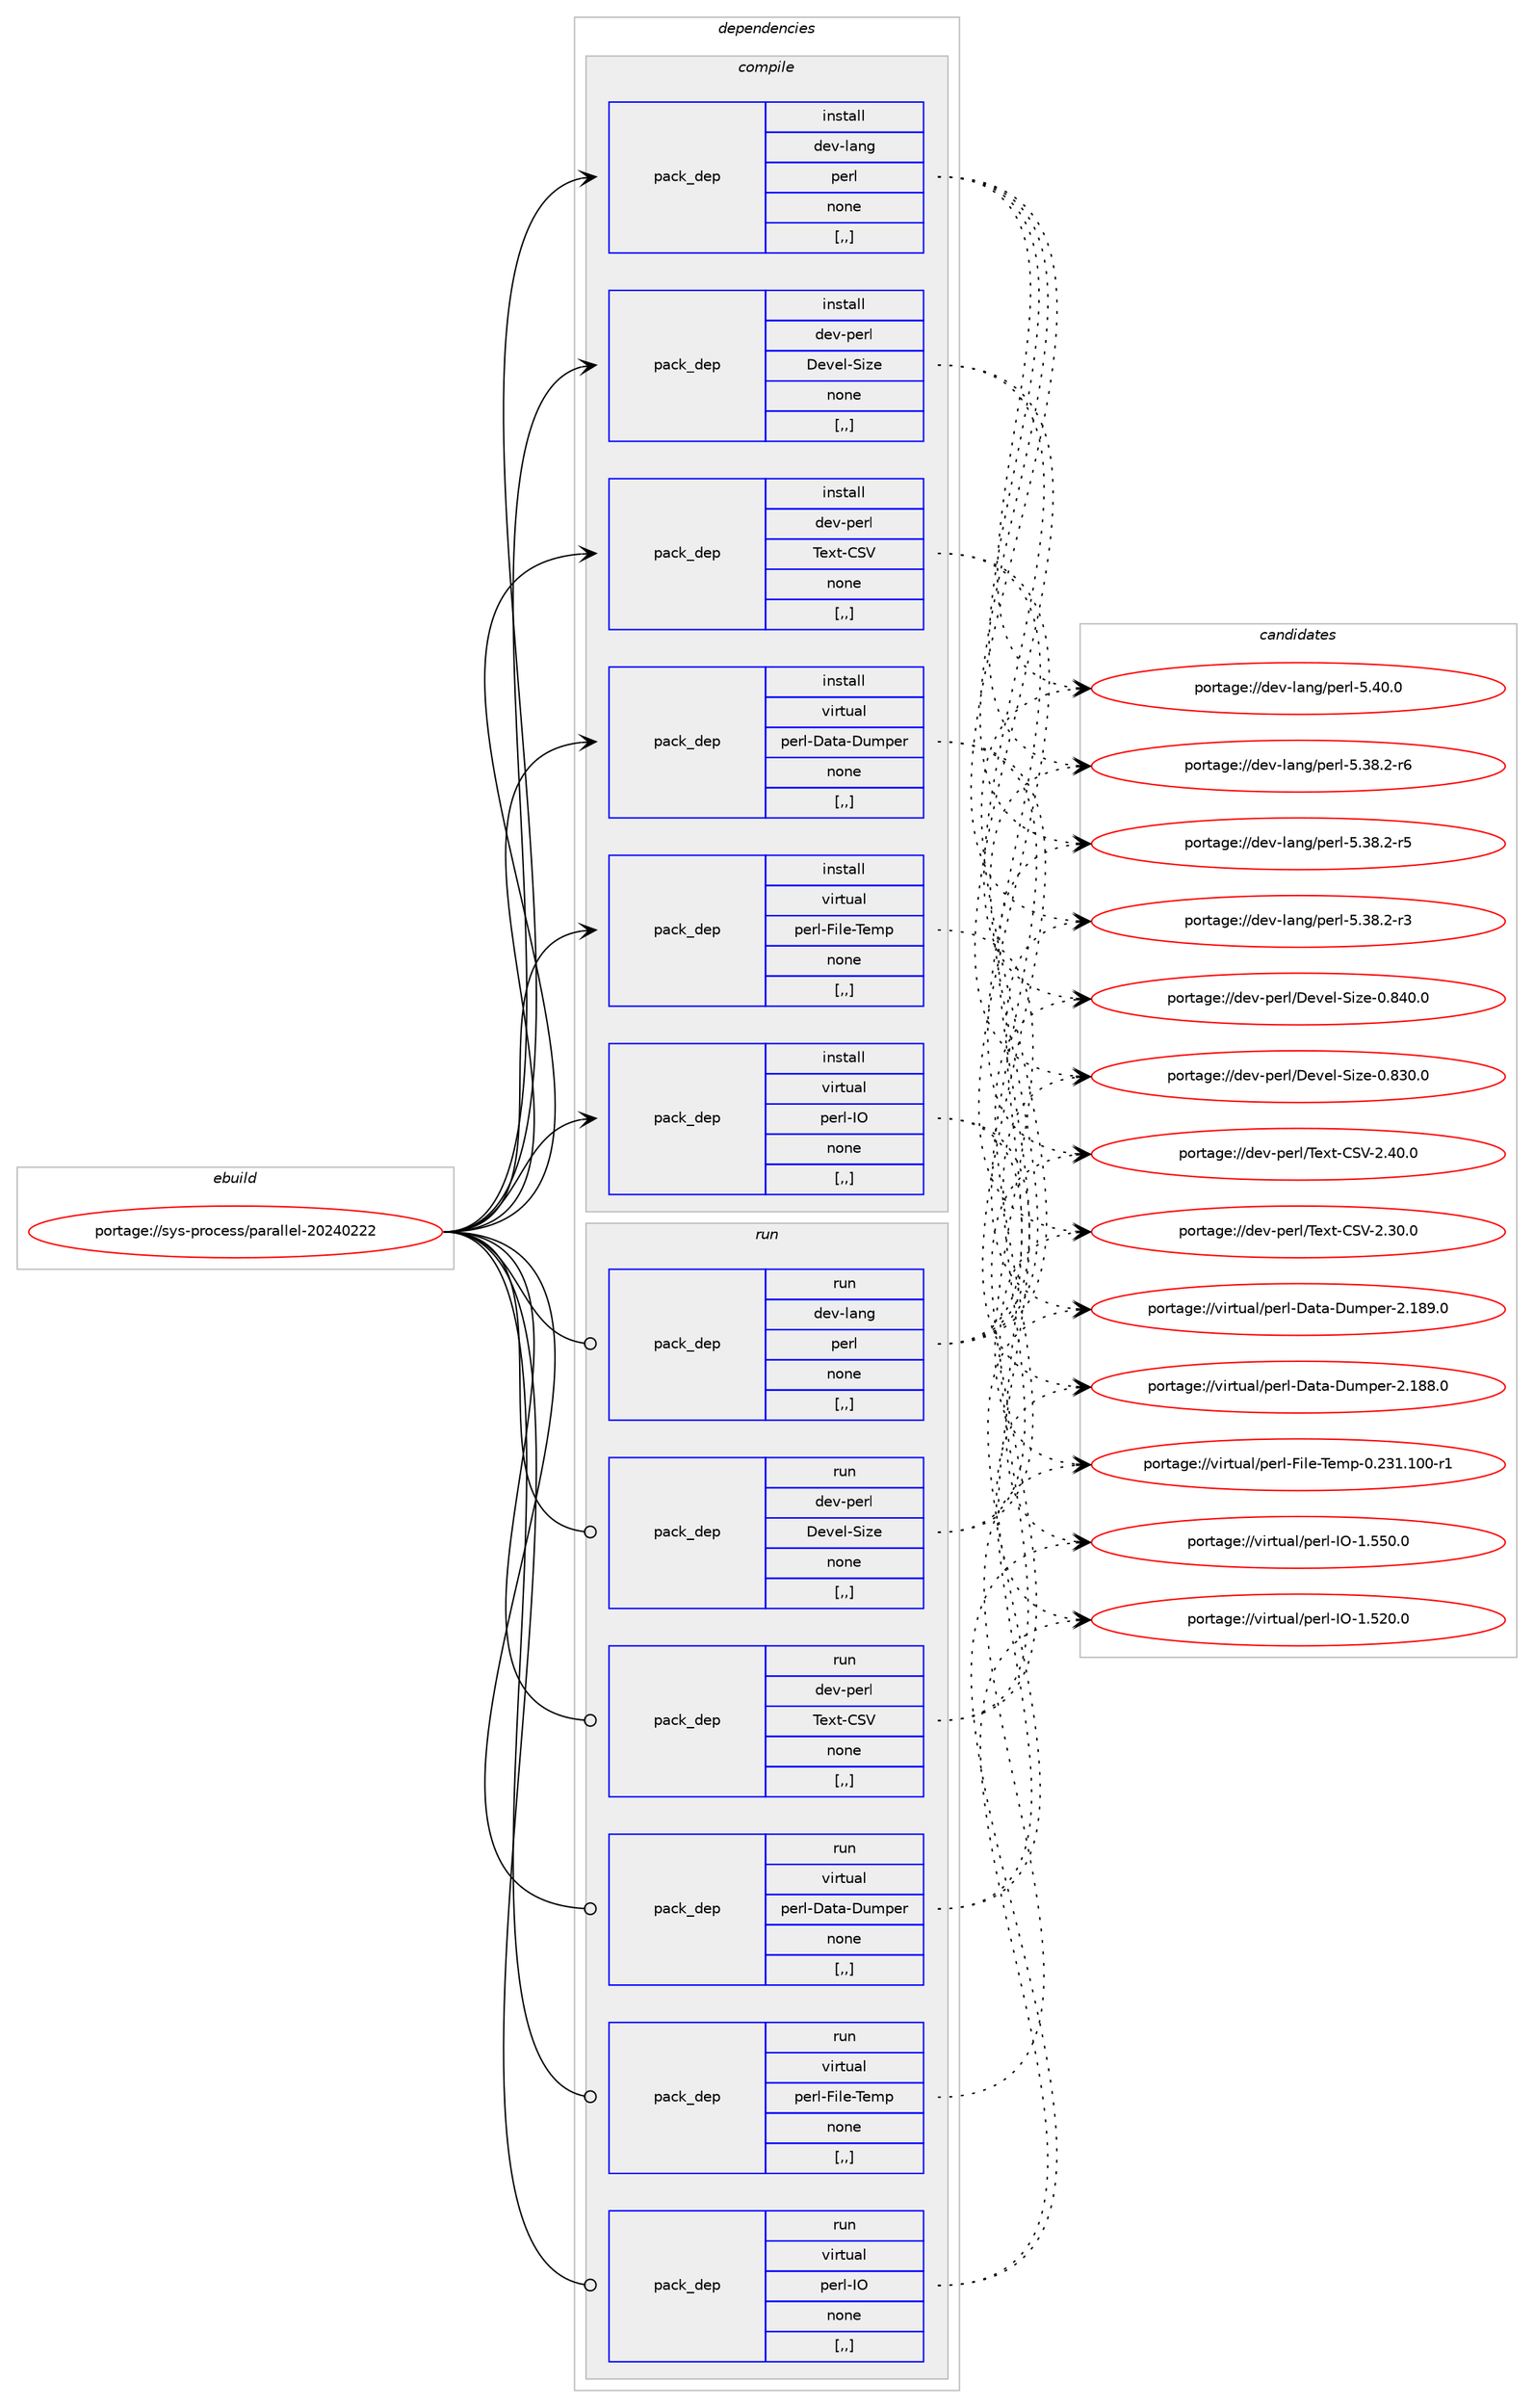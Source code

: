 digraph prolog {

# *************
# Graph options
# *************

newrank=true;
concentrate=true;
compound=true;
graph [rankdir=LR,fontname=Helvetica,fontsize=10,ranksep=1.5];#, ranksep=2.5, nodesep=0.2];
edge  [arrowhead=vee];
node  [fontname=Helvetica,fontsize=10];

# **********
# The ebuild
# **********

subgraph cluster_leftcol {
color=gray;
label=<<i>ebuild</i>>;
id [label="portage://sys-process/parallel-20240222", color=red, width=4, href="../sys-process/parallel-20240222.svg"];
}

# ****************
# The dependencies
# ****************

subgraph cluster_midcol {
color=gray;
label=<<i>dependencies</i>>;
subgraph cluster_compile {
fillcolor="#eeeeee";
style=filled;
label=<<i>compile</i>>;
subgraph pack322235 {
dependency443838 [label=<<TABLE BORDER="0" CELLBORDER="1" CELLSPACING="0" CELLPADDING="4" WIDTH="220"><TR><TD ROWSPAN="6" CELLPADDING="30">pack_dep</TD></TR><TR><TD WIDTH="110">install</TD></TR><TR><TD>dev-lang</TD></TR><TR><TD>perl</TD></TR><TR><TD>none</TD></TR><TR><TD>[,,]</TD></TR></TABLE>>, shape=none, color=blue];
}
id:e -> dependency443838:w [weight=20,style="solid",arrowhead="vee"];
subgraph pack322236 {
dependency443839 [label=<<TABLE BORDER="0" CELLBORDER="1" CELLSPACING="0" CELLPADDING="4" WIDTH="220"><TR><TD ROWSPAN="6" CELLPADDING="30">pack_dep</TD></TR><TR><TD WIDTH="110">install</TD></TR><TR><TD>dev-perl</TD></TR><TR><TD>Devel-Size</TD></TR><TR><TD>none</TD></TR><TR><TD>[,,]</TD></TR></TABLE>>, shape=none, color=blue];
}
id:e -> dependency443839:w [weight=20,style="solid",arrowhead="vee"];
subgraph pack322237 {
dependency443840 [label=<<TABLE BORDER="0" CELLBORDER="1" CELLSPACING="0" CELLPADDING="4" WIDTH="220"><TR><TD ROWSPAN="6" CELLPADDING="30">pack_dep</TD></TR><TR><TD WIDTH="110">install</TD></TR><TR><TD>dev-perl</TD></TR><TR><TD>Text-CSV</TD></TR><TR><TD>none</TD></TR><TR><TD>[,,]</TD></TR></TABLE>>, shape=none, color=blue];
}
id:e -> dependency443840:w [weight=20,style="solid",arrowhead="vee"];
subgraph pack322238 {
dependency443841 [label=<<TABLE BORDER="0" CELLBORDER="1" CELLSPACING="0" CELLPADDING="4" WIDTH="220"><TR><TD ROWSPAN="6" CELLPADDING="30">pack_dep</TD></TR><TR><TD WIDTH="110">install</TD></TR><TR><TD>virtual</TD></TR><TR><TD>perl-Data-Dumper</TD></TR><TR><TD>none</TD></TR><TR><TD>[,,]</TD></TR></TABLE>>, shape=none, color=blue];
}
id:e -> dependency443841:w [weight=20,style="solid",arrowhead="vee"];
subgraph pack322239 {
dependency443842 [label=<<TABLE BORDER="0" CELLBORDER="1" CELLSPACING="0" CELLPADDING="4" WIDTH="220"><TR><TD ROWSPAN="6" CELLPADDING="30">pack_dep</TD></TR><TR><TD WIDTH="110">install</TD></TR><TR><TD>virtual</TD></TR><TR><TD>perl-File-Temp</TD></TR><TR><TD>none</TD></TR><TR><TD>[,,]</TD></TR></TABLE>>, shape=none, color=blue];
}
id:e -> dependency443842:w [weight=20,style="solid",arrowhead="vee"];
subgraph pack322240 {
dependency443843 [label=<<TABLE BORDER="0" CELLBORDER="1" CELLSPACING="0" CELLPADDING="4" WIDTH="220"><TR><TD ROWSPAN="6" CELLPADDING="30">pack_dep</TD></TR><TR><TD WIDTH="110">install</TD></TR><TR><TD>virtual</TD></TR><TR><TD>perl-IO</TD></TR><TR><TD>none</TD></TR><TR><TD>[,,]</TD></TR></TABLE>>, shape=none, color=blue];
}
id:e -> dependency443843:w [weight=20,style="solid",arrowhead="vee"];
}
subgraph cluster_compileandrun {
fillcolor="#eeeeee";
style=filled;
label=<<i>compile and run</i>>;
}
subgraph cluster_run {
fillcolor="#eeeeee";
style=filled;
label=<<i>run</i>>;
subgraph pack322241 {
dependency443844 [label=<<TABLE BORDER="0" CELLBORDER="1" CELLSPACING="0" CELLPADDING="4" WIDTH="220"><TR><TD ROWSPAN="6" CELLPADDING="30">pack_dep</TD></TR><TR><TD WIDTH="110">run</TD></TR><TR><TD>dev-lang</TD></TR><TR><TD>perl</TD></TR><TR><TD>none</TD></TR><TR><TD>[,,]</TD></TR></TABLE>>, shape=none, color=blue];
}
id:e -> dependency443844:w [weight=20,style="solid",arrowhead="odot"];
subgraph pack322242 {
dependency443845 [label=<<TABLE BORDER="0" CELLBORDER="1" CELLSPACING="0" CELLPADDING="4" WIDTH="220"><TR><TD ROWSPAN="6" CELLPADDING="30">pack_dep</TD></TR><TR><TD WIDTH="110">run</TD></TR><TR><TD>dev-perl</TD></TR><TR><TD>Devel-Size</TD></TR><TR><TD>none</TD></TR><TR><TD>[,,]</TD></TR></TABLE>>, shape=none, color=blue];
}
id:e -> dependency443845:w [weight=20,style="solid",arrowhead="odot"];
subgraph pack322243 {
dependency443846 [label=<<TABLE BORDER="0" CELLBORDER="1" CELLSPACING="0" CELLPADDING="4" WIDTH="220"><TR><TD ROWSPAN="6" CELLPADDING="30">pack_dep</TD></TR><TR><TD WIDTH="110">run</TD></TR><TR><TD>dev-perl</TD></TR><TR><TD>Text-CSV</TD></TR><TR><TD>none</TD></TR><TR><TD>[,,]</TD></TR></TABLE>>, shape=none, color=blue];
}
id:e -> dependency443846:w [weight=20,style="solid",arrowhead="odot"];
subgraph pack322244 {
dependency443847 [label=<<TABLE BORDER="0" CELLBORDER="1" CELLSPACING="0" CELLPADDING="4" WIDTH="220"><TR><TD ROWSPAN="6" CELLPADDING="30">pack_dep</TD></TR><TR><TD WIDTH="110">run</TD></TR><TR><TD>virtual</TD></TR><TR><TD>perl-Data-Dumper</TD></TR><TR><TD>none</TD></TR><TR><TD>[,,]</TD></TR></TABLE>>, shape=none, color=blue];
}
id:e -> dependency443847:w [weight=20,style="solid",arrowhead="odot"];
subgraph pack322245 {
dependency443848 [label=<<TABLE BORDER="0" CELLBORDER="1" CELLSPACING="0" CELLPADDING="4" WIDTH="220"><TR><TD ROWSPAN="6" CELLPADDING="30">pack_dep</TD></TR><TR><TD WIDTH="110">run</TD></TR><TR><TD>virtual</TD></TR><TR><TD>perl-File-Temp</TD></TR><TR><TD>none</TD></TR><TR><TD>[,,]</TD></TR></TABLE>>, shape=none, color=blue];
}
id:e -> dependency443848:w [weight=20,style="solid",arrowhead="odot"];
subgraph pack322246 {
dependency443849 [label=<<TABLE BORDER="0" CELLBORDER="1" CELLSPACING="0" CELLPADDING="4" WIDTH="220"><TR><TD ROWSPAN="6" CELLPADDING="30">pack_dep</TD></TR><TR><TD WIDTH="110">run</TD></TR><TR><TD>virtual</TD></TR><TR><TD>perl-IO</TD></TR><TR><TD>none</TD></TR><TR><TD>[,,]</TD></TR></TABLE>>, shape=none, color=blue];
}
id:e -> dependency443849:w [weight=20,style="solid",arrowhead="odot"];
}
}

# **************
# The candidates
# **************

subgraph cluster_choices {
rank=same;
color=gray;
label=<<i>candidates</i>>;

subgraph choice322235 {
color=black;
nodesep=1;
choice10010111845108971101034711210111410845534652484648 [label="portage://dev-lang/perl-5.40.0", color=red, width=4,href="../dev-lang/perl-5.40.0.svg"];
choice100101118451089711010347112101114108455346515646504511454 [label="portage://dev-lang/perl-5.38.2-r6", color=red, width=4,href="../dev-lang/perl-5.38.2-r6.svg"];
choice100101118451089711010347112101114108455346515646504511453 [label="portage://dev-lang/perl-5.38.2-r5", color=red, width=4,href="../dev-lang/perl-5.38.2-r5.svg"];
choice100101118451089711010347112101114108455346515646504511451 [label="portage://dev-lang/perl-5.38.2-r3", color=red, width=4,href="../dev-lang/perl-5.38.2-r3.svg"];
dependency443838:e -> choice10010111845108971101034711210111410845534652484648:w [style=dotted,weight="100"];
dependency443838:e -> choice100101118451089711010347112101114108455346515646504511454:w [style=dotted,weight="100"];
dependency443838:e -> choice100101118451089711010347112101114108455346515646504511453:w [style=dotted,weight="100"];
dependency443838:e -> choice100101118451089711010347112101114108455346515646504511451:w [style=dotted,weight="100"];
}
subgraph choice322236 {
color=black;
nodesep=1;
choice10010111845112101114108476810111810110845831051221014548465652484648 [label="portage://dev-perl/Devel-Size-0.840.0", color=red, width=4,href="../dev-perl/Devel-Size-0.840.0.svg"];
choice10010111845112101114108476810111810110845831051221014548465651484648 [label="portage://dev-perl/Devel-Size-0.830.0", color=red, width=4,href="../dev-perl/Devel-Size-0.830.0.svg"];
dependency443839:e -> choice10010111845112101114108476810111810110845831051221014548465652484648:w [style=dotted,weight="100"];
dependency443839:e -> choice10010111845112101114108476810111810110845831051221014548465651484648:w [style=dotted,weight="100"];
}
subgraph choice322237 {
color=black;
nodesep=1;
choice1001011184511210111410847841011201164567838645504652484648 [label="portage://dev-perl/Text-CSV-2.40.0", color=red, width=4,href="../dev-perl/Text-CSV-2.40.0.svg"];
choice1001011184511210111410847841011201164567838645504651484648 [label="portage://dev-perl/Text-CSV-2.30.0", color=red, width=4,href="../dev-perl/Text-CSV-2.30.0.svg"];
dependency443840:e -> choice1001011184511210111410847841011201164567838645504652484648:w [style=dotted,weight="100"];
dependency443840:e -> choice1001011184511210111410847841011201164567838645504651484648:w [style=dotted,weight="100"];
}
subgraph choice322238 {
color=black;
nodesep=1;
choice11810511411611797108471121011141084568971169745681171091121011144550464956574648 [label="portage://virtual/perl-Data-Dumper-2.189.0", color=red, width=4,href="../virtual/perl-Data-Dumper-2.189.0.svg"];
choice11810511411611797108471121011141084568971169745681171091121011144550464956564648 [label="portage://virtual/perl-Data-Dumper-2.188.0", color=red, width=4,href="../virtual/perl-Data-Dumper-2.188.0.svg"];
dependency443841:e -> choice11810511411611797108471121011141084568971169745681171091121011144550464956574648:w [style=dotted,weight="100"];
dependency443841:e -> choice11810511411611797108471121011141084568971169745681171091121011144550464956564648:w [style=dotted,weight="100"];
}
subgraph choice322239 {
color=black;
nodesep=1;
choice118105114116117971084711210111410845701051081014584101109112454846505149464948484511449 [label="portage://virtual/perl-File-Temp-0.231.100-r1", color=red, width=4,href="../virtual/perl-File-Temp-0.231.100-r1.svg"];
dependency443842:e -> choice118105114116117971084711210111410845701051081014584101109112454846505149464948484511449:w [style=dotted,weight="100"];
}
subgraph choice322240 {
color=black;
nodesep=1;
choice11810511411611797108471121011141084573794549465353484648 [label="portage://virtual/perl-IO-1.550.0", color=red, width=4,href="../virtual/perl-IO-1.550.0.svg"];
choice11810511411611797108471121011141084573794549465350484648 [label="portage://virtual/perl-IO-1.520.0", color=red, width=4,href="../virtual/perl-IO-1.520.0.svg"];
dependency443843:e -> choice11810511411611797108471121011141084573794549465353484648:w [style=dotted,weight="100"];
dependency443843:e -> choice11810511411611797108471121011141084573794549465350484648:w [style=dotted,weight="100"];
}
subgraph choice322241 {
color=black;
nodesep=1;
choice10010111845108971101034711210111410845534652484648 [label="portage://dev-lang/perl-5.40.0", color=red, width=4,href="../dev-lang/perl-5.40.0.svg"];
choice100101118451089711010347112101114108455346515646504511454 [label="portage://dev-lang/perl-5.38.2-r6", color=red, width=4,href="../dev-lang/perl-5.38.2-r6.svg"];
choice100101118451089711010347112101114108455346515646504511453 [label="portage://dev-lang/perl-5.38.2-r5", color=red, width=4,href="../dev-lang/perl-5.38.2-r5.svg"];
choice100101118451089711010347112101114108455346515646504511451 [label="portage://dev-lang/perl-5.38.2-r3", color=red, width=4,href="../dev-lang/perl-5.38.2-r3.svg"];
dependency443844:e -> choice10010111845108971101034711210111410845534652484648:w [style=dotted,weight="100"];
dependency443844:e -> choice100101118451089711010347112101114108455346515646504511454:w [style=dotted,weight="100"];
dependency443844:e -> choice100101118451089711010347112101114108455346515646504511453:w [style=dotted,weight="100"];
dependency443844:e -> choice100101118451089711010347112101114108455346515646504511451:w [style=dotted,weight="100"];
}
subgraph choice322242 {
color=black;
nodesep=1;
choice10010111845112101114108476810111810110845831051221014548465652484648 [label="portage://dev-perl/Devel-Size-0.840.0", color=red, width=4,href="../dev-perl/Devel-Size-0.840.0.svg"];
choice10010111845112101114108476810111810110845831051221014548465651484648 [label="portage://dev-perl/Devel-Size-0.830.0", color=red, width=4,href="../dev-perl/Devel-Size-0.830.0.svg"];
dependency443845:e -> choice10010111845112101114108476810111810110845831051221014548465652484648:w [style=dotted,weight="100"];
dependency443845:e -> choice10010111845112101114108476810111810110845831051221014548465651484648:w [style=dotted,weight="100"];
}
subgraph choice322243 {
color=black;
nodesep=1;
choice1001011184511210111410847841011201164567838645504652484648 [label="portage://dev-perl/Text-CSV-2.40.0", color=red, width=4,href="../dev-perl/Text-CSV-2.40.0.svg"];
choice1001011184511210111410847841011201164567838645504651484648 [label="portage://dev-perl/Text-CSV-2.30.0", color=red, width=4,href="../dev-perl/Text-CSV-2.30.0.svg"];
dependency443846:e -> choice1001011184511210111410847841011201164567838645504652484648:w [style=dotted,weight="100"];
dependency443846:e -> choice1001011184511210111410847841011201164567838645504651484648:w [style=dotted,weight="100"];
}
subgraph choice322244 {
color=black;
nodesep=1;
choice11810511411611797108471121011141084568971169745681171091121011144550464956574648 [label="portage://virtual/perl-Data-Dumper-2.189.0", color=red, width=4,href="../virtual/perl-Data-Dumper-2.189.0.svg"];
choice11810511411611797108471121011141084568971169745681171091121011144550464956564648 [label="portage://virtual/perl-Data-Dumper-2.188.0", color=red, width=4,href="../virtual/perl-Data-Dumper-2.188.0.svg"];
dependency443847:e -> choice11810511411611797108471121011141084568971169745681171091121011144550464956574648:w [style=dotted,weight="100"];
dependency443847:e -> choice11810511411611797108471121011141084568971169745681171091121011144550464956564648:w [style=dotted,weight="100"];
}
subgraph choice322245 {
color=black;
nodesep=1;
choice118105114116117971084711210111410845701051081014584101109112454846505149464948484511449 [label="portage://virtual/perl-File-Temp-0.231.100-r1", color=red, width=4,href="../virtual/perl-File-Temp-0.231.100-r1.svg"];
dependency443848:e -> choice118105114116117971084711210111410845701051081014584101109112454846505149464948484511449:w [style=dotted,weight="100"];
}
subgraph choice322246 {
color=black;
nodesep=1;
choice11810511411611797108471121011141084573794549465353484648 [label="portage://virtual/perl-IO-1.550.0", color=red, width=4,href="../virtual/perl-IO-1.550.0.svg"];
choice11810511411611797108471121011141084573794549465350484648 [label="portage://virtual/perl-IO-1.520.0", color=red, width=4,href="../virtual/perl-IO-1.520.0.svg"];
dependency443849:e -> choice11810511411611797108471121011141084573794549465353484648:w [style=dotted,weight="100"];
dependency443849:e -> choice11810511411611797108471121011141084573794549465350484648:w [style=dotted,weight="100"];
}
}

}
